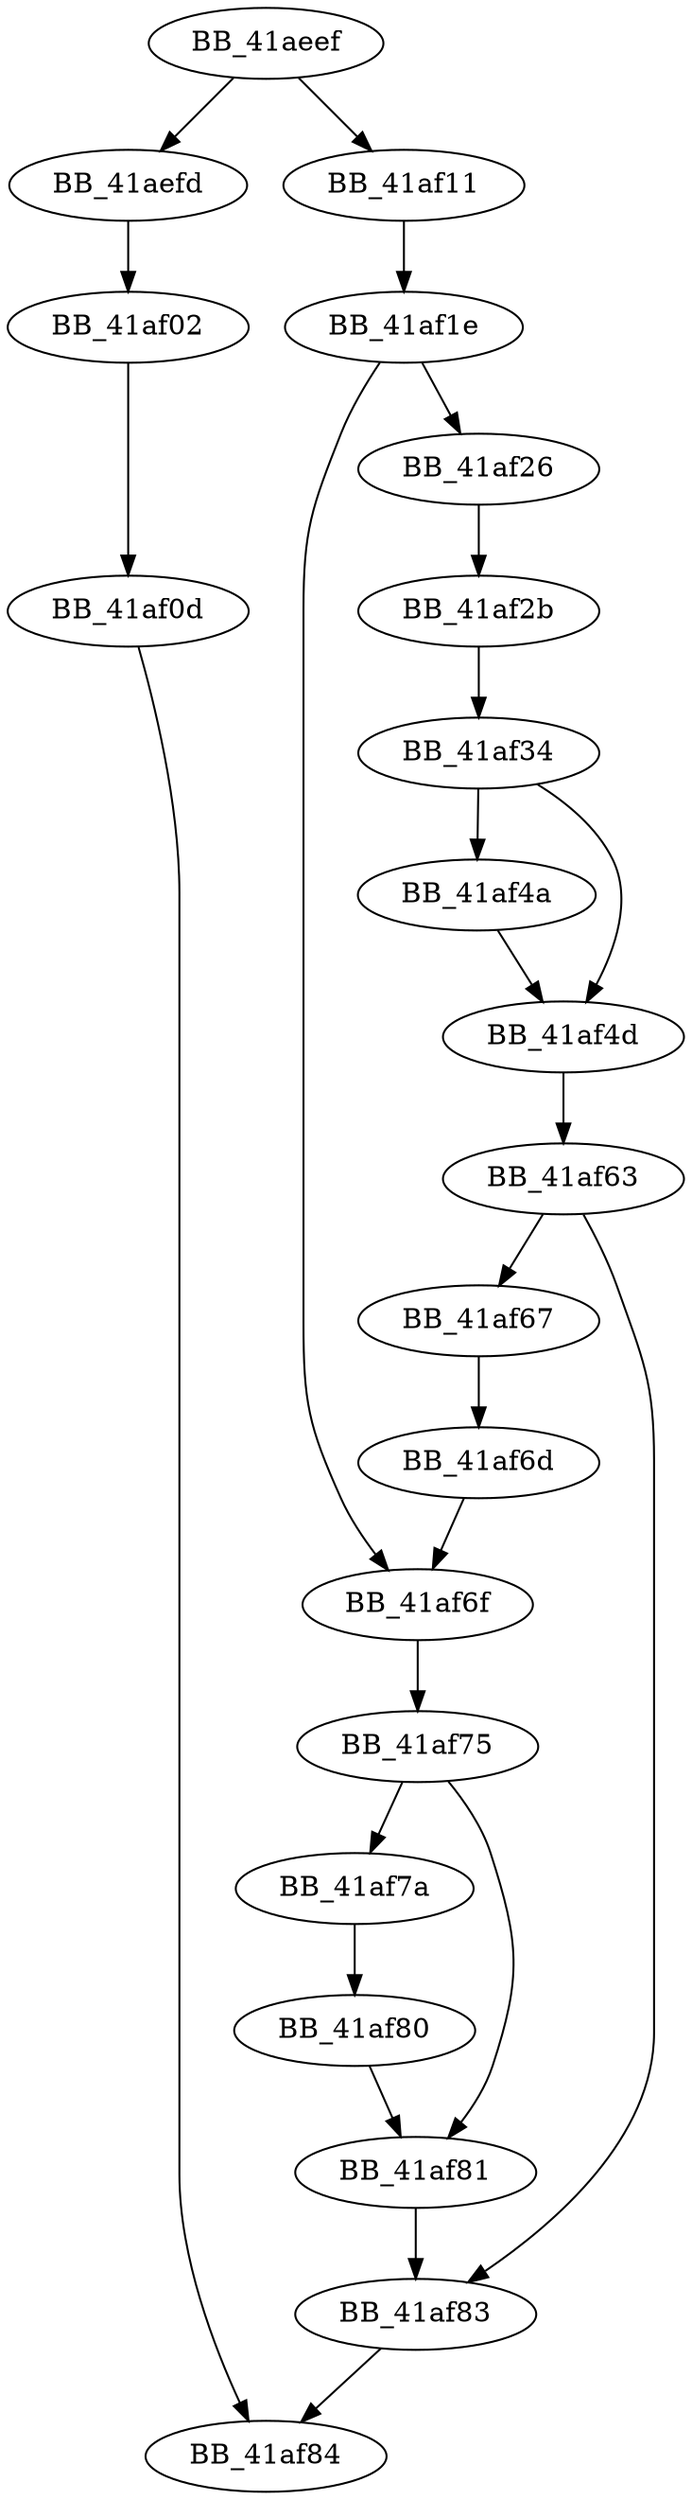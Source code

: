 DiGraph __beginthreadex{
BB_41aeef->BB_41aefd
BB_41aeef->BB_41af11
BB_41aefd->BB_41af02
BB_41af02->BB_41af0d
BB_41af0d->BB_41af84
BB_41af11->BB_41af1e
BB_41af1e->BB_41af26
BB_41af1e->BB_41af6f
BB_41af26->BB_41af2b
BB_41af2b->BB_41af34
BB_41af34->BB_41af4a
BB_41af34->BB_41af4d
BB_41af4a->BB_41af4d
BB_41af4d->BB_41af63
BB_41af63->BB_41af67
BB_41af63->BB_41af83
BB_41af67->BB_41af6d
BB_41af6d->BB_41af6f
BB_41af6f->BB_41af75
BB_41af75->BB_41af7a
BB_41af75->BB_41af81
BB_41af7a->BB_41af80
BB_41af80->BB_41af81
BB_41af81->BB_41af83
BB_41af83->BB_41af84
}
